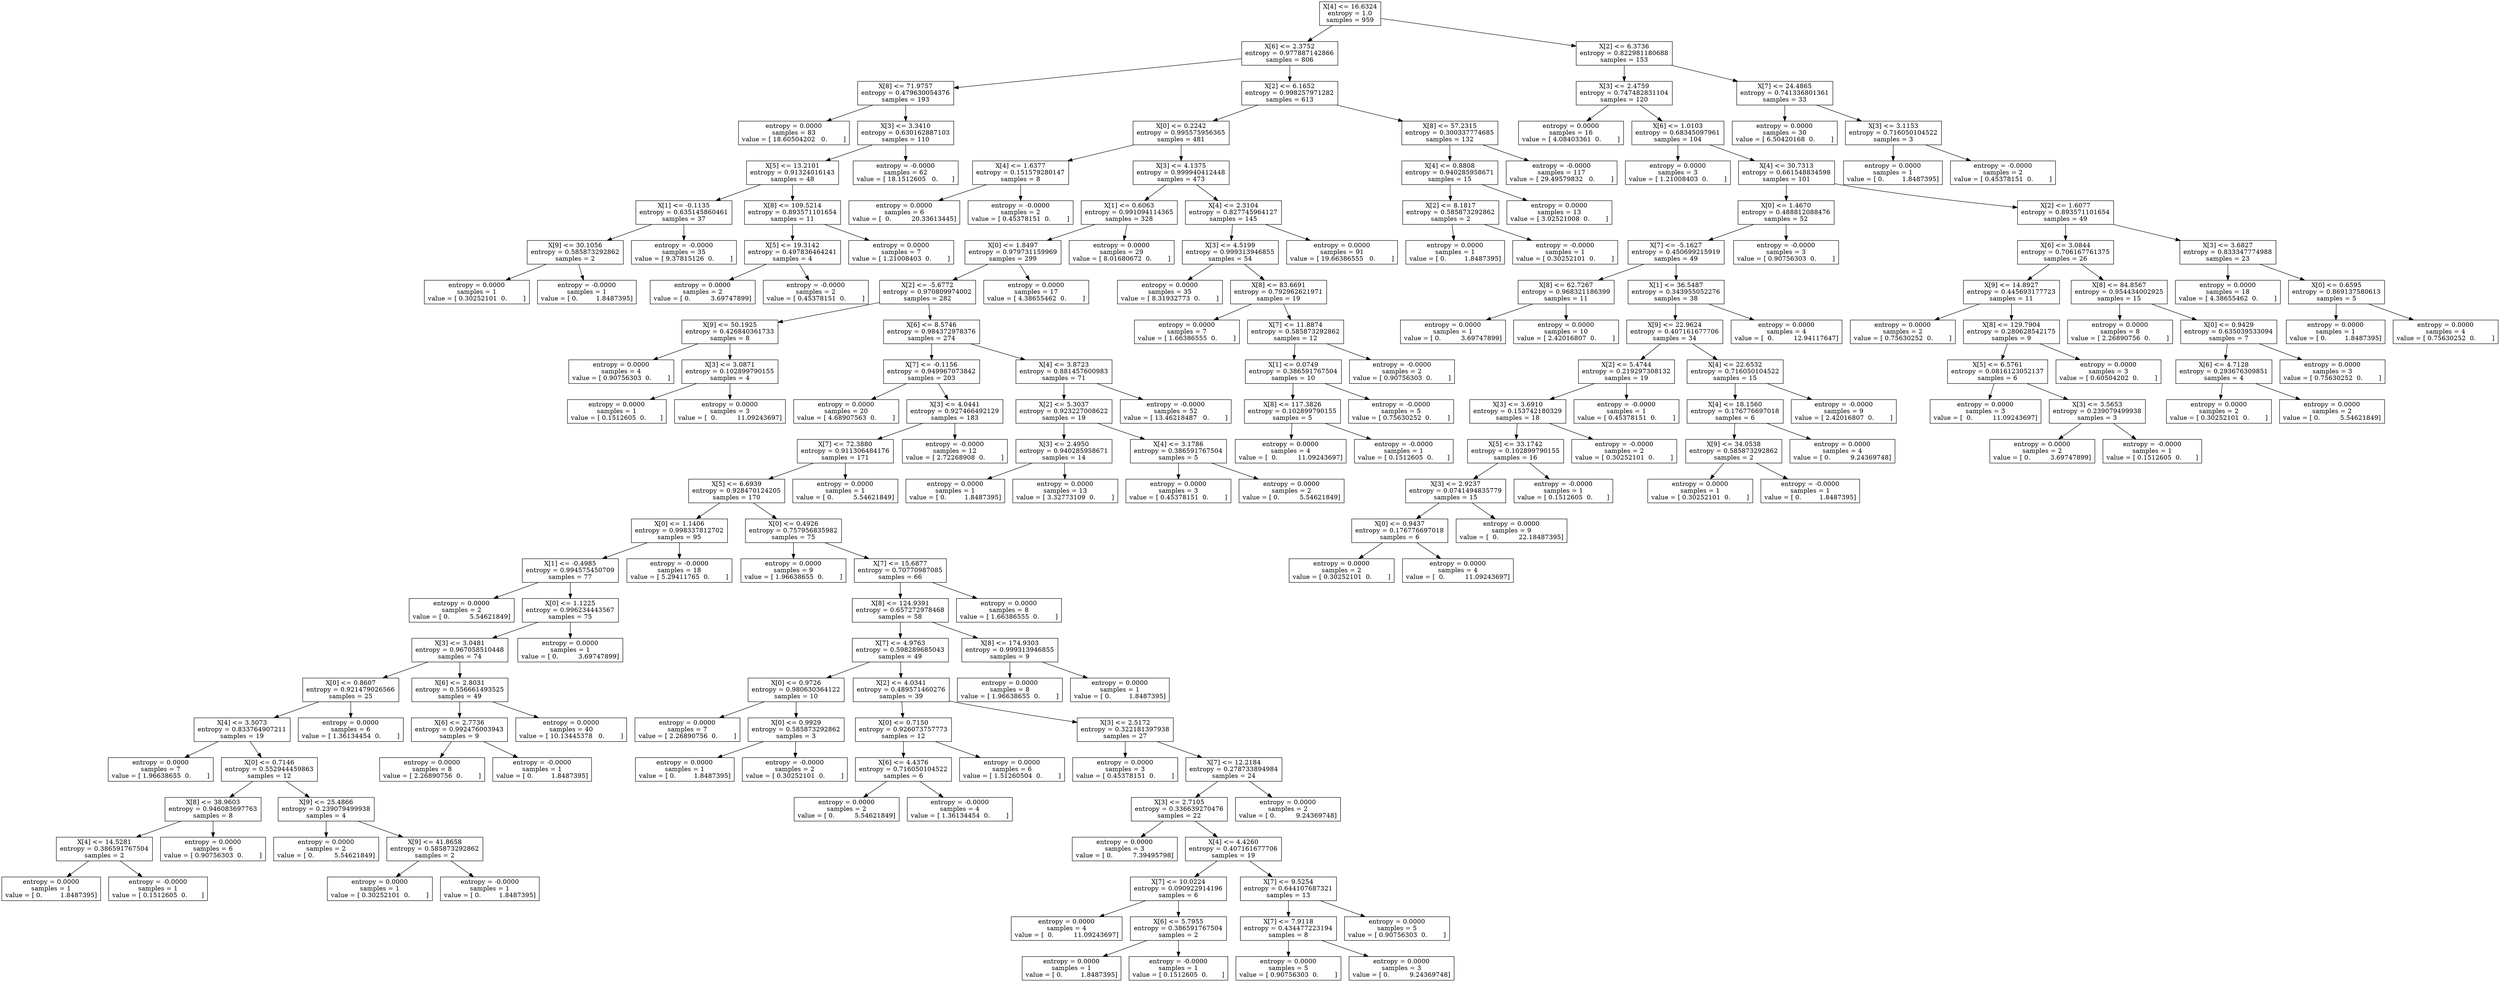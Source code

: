 digraph Tree {
0 [label="X[4] <= 16.6324\nentropy = 1.0\nsamples = 959", shape="box"] ;
1 [label="X[6] <= 2.3752\nentropy = 0.977887142866\nsamples = 806", shape="box"] ;
0 -> 1 ;
2 [label="X[8] <= 71.9757\nentropy = 0.479630054376\nsamples = 193", shape="box"] ;
1 -> 2 ;
3 [label="entropy = 0.0000\nsamples = 83\nvalue = [ 18.60504202   0.        ]", shape="box"] ;
2 -> 3 ;
4 [label="X[3] <= 3.3410\nentropy = 0.630162887103\nsamples = 110", shape="box"] ;
2 -> 4 ;
5 [label="X[5] <= 13.2101\nentropy = 0.91324016143\nsamples = 48", shape="box"] ;
4 -> 5 ;
6 [label="X[1] <= -0.1135\nentropy = 0.635145860461\nsamples = 37", shape="box"] ;
5 -> 6 ;
7 [label="X[9] <= 30.1056\nentropy = 0.585873292862\nsamples = 2", shape="box"] ;
6 -> 7 ;
8 [label="entropy = 0.0000\nsamples = 1\nvalue = [ 0.30252101  0.        ]", shape="box"] ;
7 -> 8 ;
9 [label="entropy = -0.0000\nsamples = 1\nvalue = [ 0.         1.8487395]", shape="box"] ;
7 -> 9 ;
10 [label="entropy = -0.0000\nsamples = 35\nvalue = [ 9.37815126  0.        ]", shape="box"] ;
6 -> 10 ;
11 [label="X[8] <= 109.5214\nentropy = 0.893571101654\nsamples = 11", shape="box"] ;
5 -> 11 ;
12 [label="X[5] <= 19.3142\nentropy = 0.497836464241\nsamples = 4", shape="box"] ;
11 -> 12 ;
13 [label="entropy = 0.0000\nsamples = 2\nvalue = [ 0.          3.69747899]", shape="box"] ;
12 -> 13 ;
14 [label="entropy = -0.0000\nsamples = 2\nvalue = [ 0.45378151  0.        ]", shape="box"] ;
12 -> 14 ;
15 [label="entropy = 0.0000\nsamples = 7\nvalue = [ 1.21008403  0.        ]", shape="box"] ;
11 -> 15 ;
16 [label="entropy = -0.0000\nsamples = 62\nvalue = [ 18.1512605   0.       ]", shape="box"] ;
4 -> 16 ;
17 [label="X[2] <= 6.1652\nentropy = 0.998257971282\nsamples = 613", shape="box"] ;
1 -> 17 ;
18 [label="X[0] <= 0.2242\nentropy = 0.995575956365\nsamples = 481", shape="box"] ;
17 -> 18 ;
19 [label="X[4] <= 1.6377\nentropy = 0.151579280147\nsamples = 8", shape="box"] ;
18 -> 19 ;
20 [label="entropy = 0.0000\nsamples = 6\nvalue = [  0.          20.33613445]", shape="box"] ;
19 -> 20 ;
21 [label="entropy = -0.0000\nsamples = 2\nvalue = [ 0.45378151  0.        ]", shape="box"] ;
19 -> 21 ;
22 [label="X[3] <= 4.1375\nentropy = 0.999940412448\nsamples = 473", shape="box"] ;
18 -> 22 ;
23 [label="X[1] <= 0.6063\nentropy = 0.991094114365\nsamples = 328", shape="box"] ;
22 -> 23 ;
24 [label="X[0] <= 1.8497\nentropy = 0.979731159969\nsamples = 299", shape="box"] ;
23 -> 24 ;
25 [label="X[2] <= -5.6772\nentropy = 0.970809974002\nsamples = 282", shape="box"] ;
24 -> 25 ;
26 [label="X[9] <= 50.1925\nentropy = 0.426840361733\nsamples = 8", shape="box"] ;
25 -> 26 ;
27 [label="entropy = 0.0000\nsamples = 4\nvalue = [ 0.90756303  0.        ]", shape="box"] ;
26 -> 27 ;
28 [label="X[3] <= 3.0871\nentropy = 0.102899790155\nsamples = 4", shape="box"] ;
26 -> 28 ;
29 [label="entropy = 0.0000\nsamples = 1\nvalue = [ 0.1512605  0.       ]", shape="box"] ;
28 -> 29 ;
30 [label="entropy = 0.0000\nsamples = 3\nvalue = [  0.          11.09243697]", shape="box"] ;
28 -> 30 ;
31 [label="X[6] <= 8.5746\nentropy = 0.984372978376\nsamples = 274", shape="box"] ;
25 -> 31 ;
32 [label="X[7] <= -0.1156\nentropy = 0.949967073842\nsamples = 203", shape="box"] ;
31 -> 32 ;
33 [label="entropy = 0.0000\nsamples = 20\nvalue = [ 4.68907563  0.        ]", shape="box"] ;
32 -> 33 ;
34 [label="X[3] <= 4.0441\nentropy = 0.927466492129\nsamples = 183", shape="box"] ;
32 -> 34 ;
35 [label="X[7] <= 72.3880\nentropy = 0.911306484176\nsamples = 171", shape="box"] ;
34 -> 35 ;
36 [label="X[5] <= 6.6939\nentropy = 0.928470124205\nsamples = 170", shape="box"] ;
35 -> 36 ;
37 [label="X[0] <= 1.1406\nentropy = 0.998337812702\nsamples = 95", shape="box"] ;
36 -> 37 ;
38 [label="X[1] <= -0.4985\nentropy = 0.994575450709\nsamples = 77", shape="box"] ;
37 -> 38 ;
39 [label="entropy = 0.0000\nsamples = 2\nvalue = [ 0.          5.54621849]", shape="box"] ;
38 -> 39 ;
40 [label="X[0] <= 1.1225\nentropy = 0.996234443567\nsamples = 75", shape="box"] ;
38 -> 40 ;
41 [label="X[3] <= 3.0481\nentropy = 0.967058510448\nsamples = 74", shape="box"] ;
40 -> 41 ;
42 [label="X[0] <= 0.8607\nentropy = 0.921479026566\nsamples = 25", shape="box"] ;
41 -> 42 ;
43 [label="X[4] <= 3.5073\nentropy = 0.833764907211\nsamples = 19", shape="box"] ;
42 -> 43 ;
44 [label="entropy = 0.0000\nsamples = 7\nvalue = [ 1.96638655  0.        ]", shape="box"] ;
43 -> 44 ;
45 [label="X[0] <= 0.7146\nentropy = 0.552944459863\nsamples = 12", shape="box"] ;
43 -> 45 ;
46 [label="X[8] <= 38.9603\nentropy = 0.946083697763\nsamples = 8", shape="box"] ;
45 -> 46 ;
47 [label="X[4] <= 14.5281\nentropy = 0.386591767504\nsamples = 2", shape="box"] ;
46 -> 47 ;
48 [label="entropy = 0.0000\nsamples = 1\nvalue = [ 0.         1.8487395]", shape="box"] ;
47 -> 48 ;
49 [label="entropy = -0.0000\nsamples = 1\nvalue = [ 0.1512605  0.       ]", shape="box"] ;
47 -> 49 ;
50 [label="entropy = 0.0000\nsamples = 6\nvalue = [ 0.90756303  0.        ]", shape="box"] ;
46 -> 50 ;
51 [label="X[9] <= 25.4866\nentropy = 0.239079499938\nsamples = 4", shape="box"] ;
45 -> 51 ;
52 [label="entropy = 0.0000\nsamples = 2\nvalue = [ 0.          5.54621849]", shape="box"] ;
51 -> 52 ;
53 [label="X[9] <= 41.8658\nentropy = 0.585873292862\nsamples = 2", shape="box"] ;
51 -> 53 ;
54 [label="entropy = 0.0000\nsamples = 1\nvalue = [ 0.30252101  0.        ]", shape="box"] ;
53 -> 54 ;
55 [label="entropy = -0.0000\nsamples = 1\nvalue = [ 0.         1.8487395]", shape="box"] ;
53 -> 55 ;
56 [label="entropy = 0.0000\nsamples = 6\nvalue = [ 1.36134454  0.        ]", shape="box"] ;
42 -> 56 ;
57 [label="X[6] <= 2.8031\nentropy = 0.556661493525\nsamples = 49", shape="box"] ;
41 -> 57 ;
58 [label="X[6] <= 2.7736\nentropy = 0.992476003943\nsamples = 9", shape="box"] ;
57 -> 58 ;
59 [label="entropy = 0.0000\nsamples = 8\nvalue = [ 2.26890756  0.        ]", shape="box"] ;
58 -> 59 ;
60 [label="entropy = -0.0000\nsamples = 1\nvalue = [ 0.         1.8487395]", shape="box"] ;
58 -> 60 ;
61 [label="entropy = 0.0000\nsamples = 40\nvalue = [ 10.13445378   0.        ]", shape="box"] ;
57 -> 61 ;
62 [label="entropy = 0.0000\nsamples = 1\nvalue = [ 0.          3.69747899]", shape="box"] ;
40 -> 62 ;
63 [label="entropy = -0.0000\nsamples = 18\nvalue = [ 5.29411765  0.        ]", shape="box"] ;
37 -> 63 ;
64 [label="X[0] <= 0.4926\nentropy = 0.757956835982\nsamples = 75", shape="box"] ;
36 -> 64 ;
65 [label="entropy = 0.0000\nsamples = 9\nvalue = [ 1.96638655  0.        ]", shape="box"] ;
64 -> 65 ;
66 [label="X[7] <= 15.6877\nentropy = 0.70770987085\nsamples = 66", shape="box"] ;
64 -> 66 ;
67 [label="X[8] <= 124.9391\nentropy = 0.657272978468\nsamples = 58", shape="box"] ;
66 -> 67 ;
68 [label="X[7] <= 4.9763\nentropy = 0.598289685043\nsamples = 49", shape="box"] ;
67 -> 68 ;
69 [label="X[0] <= 0.9726\nentropy = 0.980630364122\nsamples = 10", shape="box"] ;
68 -> 69 ;
70 [label="entropy = 0.0000\nsamples = 7\nvalue = [ 2.26890756  0.        ]", shape="box"] ;
69 -> 70 ;
71 [label="X[0] <= 0.9929\nentropy = 0.585873292862\nsamples = 3", shape="box"] ;
69 -> 71 ;
72 [label="entropy = 0.0000\nsamples = 1\nvalue = [ 0.         1.8487395]", shape="box"] ;
71 -> 72 ;
73 [label="entropy = -0.0000\nsamples = 2\nvalue = [ 0.30252101  0.        ]", shape="box"] ;
71 -> 73 ;
74 [label="X[2] <= 4.0341\nentropy = 0.489571460276\nsamples = 39", shape="box"] ;
68 -> 74 ;
75 [label="X[0] <= 0.7150\nentropy = 0.926073757773\nsamples = 12", shape="box"] ;
74 -> 75 ;
76 [label="X[6] <= 4.4376\nentropy = 0.716050104522\nsamples = 6", shape="box"] ;
75 -> 76 ;
77 [label="entropy = 0.0000\nsamples = 2\nvalue = [ 0.          5.54621849]", shape="box"] ;
76 -> 77 ;
78 [label="entropy = -0.0000\nsamples = 4\nvalue = [ 1.36134454  0.        ]", shape="box"] ;
76 -> 78 ;
79 [label="entropy = 0.0000\nsamples = 6\nvalue = [ 1.51260504  0.        ]", shape="box"] ;
75 -> 79 ;
80 [label="X[3] <= 2.5172\nentropy = 0.322181397938\nsamples = 27", shape="box"] ;
74 -> 80 ;
81 [label="entropy = 0.0000\nsamples = 3\nvalue = [ 0.45378151  0.        ]", shape="box"] ;
80 -> 81 ;
82 [label="X[7] <= 12.2184\nentropy = 0.278733894984\nsamples = 24", shape="box"] ;
80 -> 82 ;
83 [label="X[3] <= 2.7105\nentropy = 0.336639270476\nsamples = 22", shape="box"] ;
82 -> 83 ;
84 [label="entropy = 0.0000\nsamples = 3\nvalue = [ 0.          7.39495798]", shape="box"] ;
83 -> 84 ;
85 [label="X[4] <= 4.4260\nentropy = 0.407161677706\nsamples = 19", shape="box"] ;
83 -> 85 ;
86 [label="X[7] <= 10.0224\nentropy = 0.090922914196\nsamples = 6", shape="box"] ;
85 -> 86 ;
87 [label="entropy = 0.0000\nsamples = 4\nvalue = [  0.          11.09243697]", shape="box"] ;
86 -> 87 ;
88 [label="X[6] <= 5.7955\nentropy = 0.386591767504\nsamples = 2", shape="box"] ;
86 -> 88 ;
89 [label="entropy = 0.0000\nsamples = 1\nvalue = [ 0.         1.8487395]", shape="box"] ;
88 -> 89 ;
90 [label="entropy = -0.0000\nsamples = 1\nvalue = [ 0.1512605  0.       ]", shape="box"] ;
88 -> 90 ;
91 [label="X[7] <= 9.5254\nentropy = 0.644107687321\nsamples = 13", shape="box"] ;
85 -> 91 ;
92 [label="X[7] <= 7.9118\nentropy = 0.434477223194\nsamples = 8", shape="box"] ;
91 -> 92 ;
93 [label="entropy = 0.0000\nsamples = 5\nvalue = [ 0.90756303  0.        ]", shape="box"] ;
92 -> 93 ;
94 [label="entropy = 0.0000\nsamples = 3\nvalue = [ 0.          9.24369748]", shape="box"] ;
92 -> 94 ;
95 [label="entropy = 0.0000\nsamples = 5\nvalue = [ 0.90756303  0.        ]", shape="box"] ;
91 -> 95 ;
96 [label="entropy = 0.0000\nsamples = 2\nvalue = [ 0.          9.24369748]", shape="box"] ;
82 -> 96 ;
97 [label="X[8] <= 174.9303\nentropy = 0.999313946855\nsamples = 9", shape="box"] ;
67 -> 97 ;
98 [label="entropy = 0.0000\nsamples = 8\nvalue = [ 1.96638655  0.        ]", shape="box"] ;
97 -> 98 ;
99 [label="entropy = 0.0000\nsamples = 1\nvalue = [ 0.         1.8487395]", shape="box"] ;
97 -> 99 ;
100 [label="entropy = 0.0000\nsamples = 8\nvalue = [ 1.66386555  0.        ]", shape="box"] ;
66 -> 100 ;
101 [label="entropy = 0.0000\nsamples = 1\nvalue = [ 0.          5.54621849]", shape="box"] ;
35 -> 101 ;
102 [label="entropy = -0.0000\nsamples = 12\nvalue = [ 2.72268908  0.        ]", shape="box"] ;
34 -> 102 ;
103 [label="X[4] <= 3.8723\nentropy = 0.881457600983\nsamples = 71", shape="box"] ;
31 -> 103 ;
104 [label="X[2] <= 5.3037\nentropy = 0.923227008622\nsamples = 19", shape="box"] ;
103 -> 104 ;
105 [label="X[3] <= 2.4950\nentropy = 0.940285958671\nsamples = 14", shape="box"] ;
104 -> 105 ;
106 [label="entropy = 0.0000\nsamples = 1\nvalue = [ 0.         1.8487395]", shape="box"] ;
105 -> 106 ;
107 [label="entropy = 0.0000\nsamples = 13\nvalue = [ 3.32773109  0.        ]", shape="box"] ;
105 -> 107 ;
108 [label="X[4] <= 3.1786\nentropy = 0.386591767504\nsamples = 5", shape="box"] ;
104 -> 108 ;
109 [label="entropy = 0.0000\nsamples = 3\nvalue = [ 0.45378151  0.        ]", shape="box"] ;
108 -> 109 ;
110 [label="entropy = 0.0000\nsamples = 2\nvalue = [ 0.          5.54621849]", shape="box"] ;
108 -> 110 ;
111 [label="entropy = -0.0000\nsamples = 52\nvalue = [ 13.46218487   0.        ]", shape="box"] ;
103 -> 111 ;
112 [label="entropy = 0.0000\nsamples = 17\nvalue = [ 4.38655462  0.        ]", shape="box"] ;
24 -> 112 ;
113 [label="entropy = 0.0000\nsamples = 29\nvalue = [ 8.01680672  0.        ]", shape="box"] ;
23 -> 113 ;
114 [label="X[4] <= 2.3104\nentropy = 0.827745964127\nsamples = 145", shape="box"] ;
22 -> 114 ;
115 [label="X[3] <= 4.5199\nentropy = 0.999313946855\nsamples = 54", shape="box"] ;
114 -> 115 ;
116 [label="entropy = 0.0000\nsamples = 35\nvalue = [ 8.31932773  0.        ]", shape="box"] ;
115 -> 116 ;
117 [label="X[8] <= 83.6691\nentropy = 0.792962621971\nsamples = 19", shape="box"] ;
115 -> 117 ;
118 [label="entropy = 0.0000\nsamples = 7\nvalue = [ 1.66386555  0.        ]", shape="box"] ;
117 -> 118 ;
119 [label="X[7] <= 11.8874\nentropy = 0.585873292862\nsamples = 12", shape="box"] ;
117 -> 119 ;
120 [label="X[1] <= 0.0749\nentropy = 0.386591767504\nsamples = 10", shape="box"] ;
119 -> 120 ;
121 [label="X[8] <= 117.3826\nentropy = 0.102899790155\nsamples = 5", shape="box"] ;
120 -> 121 ;
122 [label="entropy = 0.0000\nsamples = 4\nvalue = [  0.          11.09243697]", shape="box"] ;
121 -> 122 ;
123 [label="entropy = -0.0000\nsamples = 1\nvalue = [ 0.1512605  0.       ]", shape="box"] ;
121 -> 123 ;
124 [label="entropy = -0.0000\nsamples = 5\nvalue = [ 0.75630252  0.        ]", shape="box"] ;
120 -> 124 ;
125 [label="entropy = -0.0000\nsamples = 2\nvalue = [ 0.90756303  0.        ]", shape="box"] ;
119 -> 125 ;
126 [label="entropy = 0.0000\nsamples = 91\nvalue = [ 19.66386555   0.        ]", shape="box"] ;
114 -> 126 ;
127 [label="X[8] <= 57.2315\nentropy = 0.300337774685\nsamples = 132", shape="box"] ;
17 -> 127 ;
128 [label="X[4] <= 0.8808\nentropy = 0.940285958671\nsamples = 15", shape="box"] ;
127 -> 128 ;
129 [label="X[2] <= 8.1817\nentropy = 0.585873292862\nsamples = 2", shape="box"] ;
128 -> 129 ;
130 [label="entropy = 0.0000\nsamples = 1\nvalue = [ 0.         1.8487395]", shape="box"] ;
129 -> 130 ;
131 [label="entropy = -0.0000\nsamples = 1\nvalue = [ 0.30252101  0.        ]", shape="box"] ;
129 -> 131 ;
132 [label="entropy = 0.0000\nsamples = 13\nvalue = [ 3.02521008  0.        ]", shape="box"] ;
128 -> 132 ;
133 [label="entropy = -0.0000\nsamples = 117\nvalue = [ 29.49579832   0.        ]", shape="box"] ;
127 -> 133 ;
134 [label="X[2] <= 6.3736\nentropy = 0.822981180688\nsamples = 153", shape="box"] ;
0 -> 134 ;
135 [label="X[3] <= 2.4759\nentropy = 0.747482831104\nsamples = 120", shape="box"] ;
134 -> 135 ;
136 [label="entropy = 0.0000\nsamples = 16\nvalue = [ 4.08403361  0.        ]", shape="box"] ;
135 -> 136 ;
137 [label="X[6] <= 1.0103\nentropy = 0.68345097961\nsamples = 104", shape="box"] ;
135 -> 137 ;
138 [label="entropy = 0.0000\nsamples = 3\nvalue = [ 1.21008403  0.        ]", shape="box"] ;
137 -> 138 ;
139 [label="X[4] <= 30.7313\nentropy = 0.661548834598\nsamples = 101", shape="box"] ;
137 -> 139 ;
140 [label="X[0] <= 1.4670\nentropy = 0.488812088476\nsamples = 52", shape="box"] ;
139 -> 140 ;
141 [label="X[7] <= -5.1627\nentropy = 0.450699215919\nsamples = 49", shape="box"] ;
140 -> 141 ;
142 [label="X[8] <= 62.7267\nentropy = 0.968321186399\nsamples = 11", shape="box"] ;
141 -> 142 ;
143 [label="entropy = 0.0000\nsamples = 1\nvalue = [ 0.          3.69747899]", shape="box"] ;
142 -> 143 ;
144 [label="entropy = 0.0000\nsamples = 10\nvalue = [ 2.42016807  0.        ]", shape="box"] ;
142 -> 144 ;
145 [label="X[1] <= 36.5487\nentropy = 0.343955052276\nsamples = 38", shape="box"] ;
141 -> 145 ;
146 [label="X[9] <= 22.9624\nentropy = 0.407161677706\nsamples = 34", shape="box"] ;
145 -> 146 ;
147 [label="X[2] <= 5.4744\nentropy = 0.219297308132\nsamples = 19", shape="box"] ;
146 -> 147 ;
148 [label="X[3] <= 3.6910\nentropy = 0.153742180329\nsamples = 18", shape="box"] ;
147 -> 148 ;
149 [label="X[5] <= 33.1742\nentropy = 0.102899790155\nsamples = 16", shape="box"] ;
148 -> 149 ;
150 [label="X[3] <= 2.9237\nentropy = 0.0741494835779\nsamples = 15", shape="box"] ;
149 -> 150 ;
151 [label="X[0] <= 0.9437\nentropy = 0.176776697018\nsamples = 6", shape="box"] ;
150 -> 151 ;
152 [label="entropy = 0.0000\nsamples = 2\nvalue = [ 0.30252101  0.        ]", shape="box"] ;
151 -> 152 ;
153 [label="entropy = 0.0000\nsamples = 4\nvalue = [  0.          11.09243697]", shape="box"] ;
151 -> 153 ;
154 [label="entropy = 0.0000\nsamples = 9\nvalue = [  0.          22.18487395]", shape="box"] ;
150 -> 154 ;
155 [label="entropy = -0.0000\nsamples = 1\nvalue = [ 0.1512605  0.       ]", shape="box"] ;
149 -> 155 ;
156 [label="entropy = -0.0000\nsamples = 2\nvalue = [ 0.30252101  0.        ]", shape="box"] ;
148 -> 156 ;
157 [label="entropy = -0.0000\nsamples = 1\nvalue = [ 0.45378151  0.        ]", shape="box"] ;
147 -> 157 ;
158 [label="X[4] <= 22.6532\nentropy = 0.716050104522\nsamples = 15", shape="box"] ;
146 -> 158 ;
159 [label="X[4] <= 18.1560\nentropy = 0.176776697018\nsamples = 6", shape="box"] ;
158 -> 159 ;
160 [label="X[9] <= 34.0538\nentropy = 0.585873292862\nsamples = 2", shape="box"] ;
159 -> 160 ;
161 [label="entropy = 0.0000\nsamples = 1\nvalue = [ 0.30252101  0.        ]", shape="box"] ;
160 -> 161 ;
162 [label="entropy = -0.0000\nsamples = 1\nvalue = [ 0.         1.8487395]", shape="box"] ;
160 -> 162 ;
163 [label="entropy = 0.0000\nsamples = 4\nvalue = [ 0.          9.24369748]", shape="box"] ;
159 -> 163 ;
164 [label="entropy = -0.0000\nsamples = 9\nvalue = [ 2.42016807  0.        ]", shape="box"] ;
158 -> 164 ;
165 [label="entropy = 0.0000\nsamples = 4\nvalue = [  0.          12.94117647]", shape="box"] ;
145 -> 165 ;
166 [label="entropy = -0.0000\nsamples = 3\nvalue = [ 0.90756303  0.        ]", shape="box"] ;
140 -> 166 ;
167 [label="X[2] <= 1.6077\nentropy = 0.893571101654\nsamples = 49", shape="box"] ;
139 -> 167 ;
168 [label="X[6] <= 3.0844\nentropy = 0.706167761375\nsamples = 26", shape="box"] ;
167 -> 168 ;
169 [label="X[9] <= 14.8927\nentropy = 0.445693177723\nsamples = 11", shape="box"] ;
168 -> 169 ;
170 [label="entropy = 0.0000\nsamples = 2\nvalue = [ 0.75630252  0.        ]", shape="box"] ;
169 -> 170 ;
171 [label="X[8] <= 129.7904\nentropy = 0.280628542175\nsamples = 9", shape="box"] ;
169 -> 171 ;
172 [label="X[5] <= 6.5761\nentropy = 0.0816123052137\nsamples = 6", shape="box"] ;
171 -> 172 ;
173 [label="entropy = 0.0000\nsamples = 3\nvalue = [  0.          11.09243697]", shape="box"] ;
172 -> 173 ;
174 [label="X[3] <= 3.5653\nentropy = 0.239079499938\nsamples = 3", shape="box"] ;
172 -> 174 ;
175 [label="entropy = 0.0000\nsamples = 2\nvalue = [ 0.          3.69747899]", shape="box"] ;
174 -> 175 ;
176 [label="entropy = -0.0000\nsamples = 1\nvalue = [ 0.1512605  0.       ]", shape="box"] ;
174 -> 176 ;
177 [label="entropy = 0.0000\nsamples = 3\nvalue = [ 0.60504202  0.        ]", shape="box"] ;
171 -> 177 ;
178 [label="X[8] <= 84.8567\nentropy = 0.954434002925\nsamples = 15", shape="box"] ;
168 -> 178 ;
179 [label="entropy = 0.0000\nsamples = 8\nvalue = [ 2.26890756  0.        ]", shape="box"] ;
178 -> 179 ;
180 [label="X[0] <= 0.9429\nentropy = 0.635039533094\nsamples = 7", shape="box"] ;
178 -> 180 ;
181 [label="X[6] <= 4.7128\nentropy = 0.293676309851\nsamples = 4", shape="box"] ;
180 -> 181 ;
182 [label="entropy = 0.0000\nsamples = 2\nvalue = [ 0.30252101  0.        ]", shape="box"] ;
181 -> 182 ;
183 [label="entropy = 0.0000\nsamples = 2\nvalue = [ 0.          5.54621849]", shape="box"] ;
181 -> 183 ;
184 [label="entropy = 0.0000\nsamples = 3\nvalue = [ 0.75630252  0.        ]", shape="box"] ;
180 -> 184 ;
185 [label="X[3] <= 3.6827\nentropy = 0.833347774988\nsamples = 23", shape="box"] ;
167 -> 185 ;
186 [label="entropy = 0.0000\nsamples = 18\nvalue = [ 4.38655462  0.        ]", shape="box"] ;
185 -> 186 ;
187 [label="X[0] <= 0.6595\nentropy = 0.869137580613\nsamples = 5", shape="box"] ;
185 -> 187 ;
188 [label="entropy = 0.0000\nsamples = 1\nvalue = [ 0.         1.8487395]", shape="box"] ;
187 -> 188 ;
189 [label="entropy = 0.0000\nsamples = 4\nvalue = [ 0.75630252  0.        ]", shape="box"] ;
187 -> 189 ;
190 [label="X[7] <= 24.4865\nentropy = 0.741336801361\nsamples = 33", shape="box"] ;
134 -> 190 ;
191 [label="entropy = 0.0000\nsamples = 30\nvalue = [ 6.50420168  0.        ]", shape="box"] ;
190 -> 191 ;
192 [label="X[3] <= 3.1153\nentropy = 0.716050104522\nsamples = 3", shape="box"] ;
190 -> 192 ;
193 [label="entropy = 0.0000\nsamples = 1\nvalue = [ 0.         1.8487395]", shape="box"] ;
192 -> 193 ;
194 [label="entropy = -0.0000\nsamples = 2\nvalue = [ 0.45378151  0.        ]", shape="box"] ;
192 -> 194 ;
}